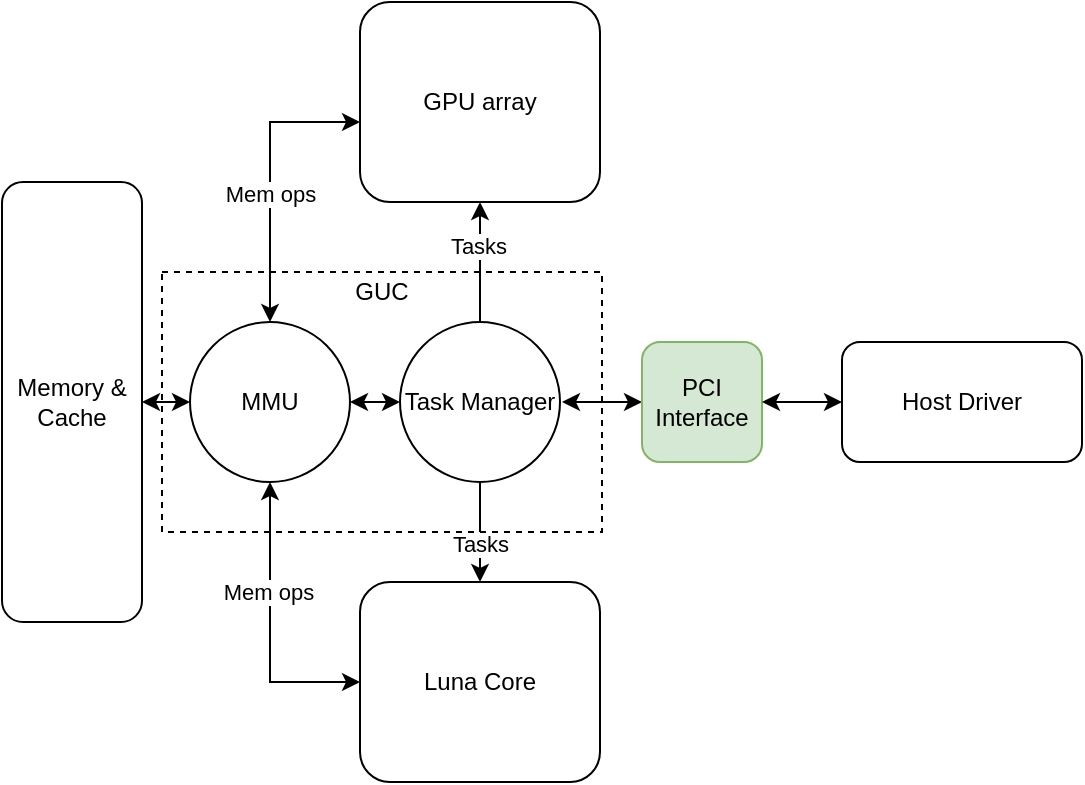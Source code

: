 <mxfile version="18.1.3" type="device"><diagram id="GtSL0D6iCzkrBFlTRewL" name="Страница 1"><mxGraphModel dx="815" dy="576" grid="1" gridSize="10" guides="1" tooltips="1" connect="1" arrows="1" fold="1" page="1" pageScale="1" pageWidth="827" pageHeight="1169" math="0" shadow="0"><root><mxCell id="0"/><mxCell id="1" parent="0"/><mxCell id="kLyw-4zQMVHAZBVrrJGV-1" value="GPU array" style="rounded=1;whiteSpace=wrap;html=1;" vertex="1" parent="1"><mxGeometry x="289" y="320" width="120" height="100" as="geometry"/></mxCell><mxCell id="kLyw-4zQMVHAZBVrrJGV-3" value="Memory &amp;amp;&lt;br&gt;Cache" style="rounded=1;whiteSpace=wrap;html=1;" vertex="1" parent="1"><mxGeometry x="110" y="410" width="70" height="220" as="geometry"/></mxCell><mxCell id="kLyw-4zQMVHAZBVrrJGV-6" style="edgeStyle=none;rounded=0;orthogonalLoop=1;jettySize=auto;html=1;exitX=0.5;exitY=1;exitDx=0;exitDy=0;entryX=0.5;entryY=0;entryDx=0;entryDy=0;" edge="1" parent="1" source="kLyw-4zQMVHAZBVrrJGV-4" target="kLyw-4zQMVHAZBVrrJGV-5"><mxGeometry relative="1" as="geometry"/></mxCell><mxCell id="kLyw-4zQMVHAZBVrrJGV-21" value="Tasks" style="edgeLabel;html=1;align=center;verticalAlign=middle;resizable=0;points=[];" vertex="1" connectable="0" parent="kLyw-4zQMVHAZBVrrJGV-6"><mxGeometry x="0.217" relative="1" as="geometry"><mxPoint as="offset"/></mxGeometry></mxCell><mxCell id="kLyw-4zQMVHAZBVrrJGV-7" style="edgeStyle=none;rounded=0;orthogonalLoop=1;jettySize=auto;html=1;exitX=0.5;exitY=0;exitDx=0;exitDy=0;entryX=0.5;entryY=1;entryDx=0;entryDy=0;" edge="1" parent="1" source="kLyw-4zQMVHAZBVrrJGV-4" target="kLyw-4zQMVHAZBVrrJGV-1"><mxGeometry relative="1" as="geometry"/></mxCell><mxCell id="kLyw-4zQMVHAZBVrrJGV-20" value="Tasks" style="edgeLabel;html=1;align=center;verticalAlign=middle;resizable=0;points=[];" vertex="1" connectable="0" parent="kLyw-4zQMVHAZBVrrJGV-7"><mxGeometry x="0.29" y="1" relative="1" as="geometry"><mxPoint as="offset"/></mxGeometry></mxCell><mxCell id="kLyw-4zQMVHAZBVrrJGV-9" style="edgeStyle=none;rounded=0;orthogonalLoop=1;jettySize=auto;html=1;exitX=0;exitY=0.5;exitDx=0;exitDy=0;entryX=1;entryY=0.5;entryDx=0;entryDy=0;startArrow=classic;startFill=1;" edge="1" parent="1" source="kLyw-4zQMVHAZBVrrJGV-4" target="kLyw-4zQMVHAZBVrrJGV-8"><mxGeometry relative="1" as="geometry"/></mxCell><mxCell id="kLyw-4zQMVHAZBVrrJGV-4" value="Task Manager" style="ellipse;whiteSpace=wrap;html=1;aspect=fixed;" vertex="1" parent="1"><mxGeometry x="309" y="480" width="80" height="80" as="geometry"/></mxCell><mxCell id="kLyw-4zQMVHAZBVrrJGV-5" value="Luna Core" style="rounded=1;whiteSpace=wrap;html=1;" vertex="1" parent="1"><mxGeometry x="289" y="610" width="120" height="100" as="geometry"/></mxCell><mxCell id="kLyw-4zQMVHAZBVrrJGV-10" style="edgeStyle=none;rounded=0;orthogonalLoop=1;jettySize=auto;html=1;exitX=0;exitY=0.5;exitDx=0;exitDy=0;entryX=1;entryY=0.5;entryDx=0;entryDy=0;startArrow=classic;startFill=1;" edge="1" parent="1" source="kLyw-4zQMVHAZBVrrJGV-8" target="kLyw-4zQMVHAZBVrrJGV-3"><mxGeometry relative="1" as="geometry"/></mxCell><mxCell id="kLyw-4zQMVHAZBVrrJGV-11" style="edgeStyle=orthogonalEdgeStyle;rounded=0;orthogonalLoop=1;jettySize=auto;html=1;exitX=0.5;exitY=0;exitDx=0;exitDy=0;entryX=0;entryY=0.6;entryDx=0;entryDy=0;entryPerimeter=0;startArrow=classic;startFill=1;" edge="1" parent="1" source="kLyw-4zQMVHAZBVrrJGV-8" target="kLyw-4zQMVHAZBVrrJGV-1"><mxGeometry relative="1" as="geometry"/></mxCell><mxCell id="kLyw-4zQMVHAZBVrrJGV-18" value="Mem ops" style="edgeLabel;html=1;align=center;verticalAlign=middle;resizable=0;points=[];" vertex="1" connectable="0" parent="kLyw-4zQMVHAZBVrrJGV-11"><mxGeometry x="-0.114" relative="1" as="geometry"><mxPoint as="offset"/></mxGeometry></mxCell><mxCell id="kLyw-4zQMVHAZBVrrJGV-12" style="edgeStyle=orthogonalEdgeStyle;rounded=0;orthogonalLoop=1;jettySize=auto;html=1;exitX=0.5;exitY=1;exitDx=0;exitDy=0;entryX=0;entryY=0.5;entryDx=0;entryDy=0;startArrow=classic;startFill=1;" edge="1" parent="1" source="kLyw-4zQMVHAZBVrrJGV-8" target="kLyw-4zQMVHAZBVrrJGV-5"><mxGeometry relative="1" as="geometry"/></mxCell><mxCell id="kLyw-4zQMVHAZBVrrJGV-19" value="Mem ops" style="edgeLabel;html=1;align=center;verticalAlign=middle;resizable=0;points=[];" vertex="1" connectable="0" parent="kLyw-4zQMVHAZBVrrJGV-12"><mxGeometry x="-0.243" y="-1" relative="1" as="geometry"><mxPoint as="offset"/></mxGeometry></mxCell><mxCell id="kLyw-4zQMVHAZBVrrJGV-8" value="MMU" style="ellipse;whiteSpace=wrap;html=1;aspect=fixed;" vertex="1" parent="1"><mxGeometry x="204" y="480" width="80" height="80" as="geometry"/></mxCell><mxCell id="kLyw-4zQMVHAZBVrrJGV-13" value="" style="rounded=0;whiteSpace=wrap;html=1;fillColor=none;dashed=1;" vertex="1" parent="1"><mxGeometry x="190" y="455" width="220" height="130" as="geometry"/></mxCell><mxCell id="kLyw-4zQMVHAZBVrrJGV-14" value="GUC" style="text;html=1;strokeColor=none;fillColor=none;align=center;verticalAlign=middle;whiteSpace=wrap;rounded=0;dashed=1;" vertex="1" parent="1"><mxGeometry x="270" y="450" width="60" height="30" as="geometry"/></mxCell><mxCell id="kLyw-4zQMVHAZBVrrJGV-17" style="edgeStyle=orthogonalEdgeStyle;rounded=0;orthogonalLoop=1;jettySize=auto;html=1;exitX=0;exitY=0.5;exitDx=0;exitDy=0;startArrow=classic;startFill=1;" edge="1" parent="1" source="kLyw-4zQMVHAZBVrrJGV-15"><mxGeometry relative="1" as="geometry"><mxPoint x="390" y="520" as="targetPoint"/></mxGeometry></mxCell><mxCell id="kLyw-4zQMVHAZBVrrJGV-15" value="PCI&lt;br&gt;Interface" style="rounded=1;whiteSpace=wrap;html=1;fillColor=#d5e8d4;strokeColor=#82b366;" vertex="1" parent="1"><mxGeometry x="430" y="490" width="60" height="60" as="geometry"/></mxCell><mxCell id="kLyw-4zQMVHAZBVrrJGV-23" style="edgeStyle=orthogonalEdgeStyle;rounded=0;orthogonalLoop=1;jettySize=auto;html=1;exitX=0;exitY=0.5;exitDx=0;exitDy=0;entryX=1;entryY=0.5;entryDx=0;entryDy=0;startArrow=classic;startFill=1;" edge="1" parent="1" source="kLyw-4zQMVHAZBVrrJGV-22" target="kLyw-4zQMVHAZBVrrJGV-15"><mxGeometry relative="1" as="geometry"/></mxCell><mxCell id="kLyw-4zQMVHAZBVrrJGV-22" value="Host Driver" style="rounded=1;whiteSpace=wrap;html=1;fillColor=default;" vertex="1" parent="1"><mxGeometry x="530" y="490" width="120" height="60" as="geometry"/></mxCell></root></mxGraphModel></diagram></mxfile>